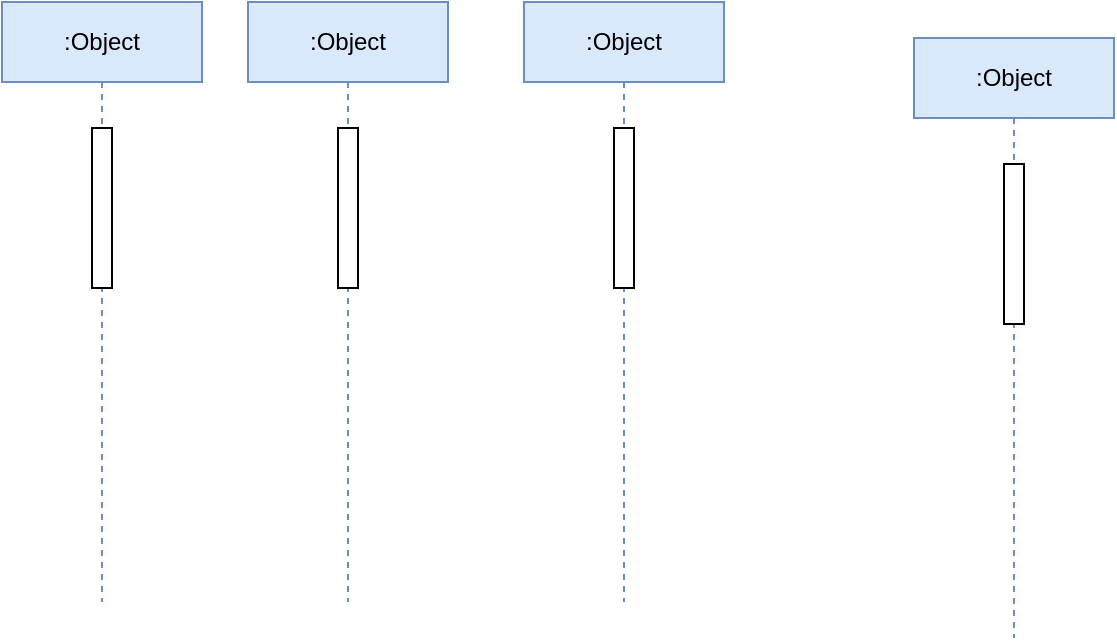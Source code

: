 <mxfile version="14.8.2" type="github">
  <diagram id="flgI388KRnLEFQyKKhvF" name="Page-1">
    <mxGraphModel dx="1422" dy="752" grid="1" gridSize="3" guides="1" tooltips="1" connect="1" arrows="1" fold="1" page="1" pageScale="1" pageWidth="2339" pageHeight="3300" math="0" shadow="0">
      <root>
        <mxCell id="0" />
        <mxCell id="1" parent="0" />
        <mxCell id="YpRczoWFLhLvGYCxu6Dq-4" value=":Object" style="shape=umlLifeline;perimeter=lifelinePerimeter;whiteSpace=wrap;html=1;container=1;collapsible=0;recursiveResize=0;outlineConnect=0;fillColor=#dae8fc;strokeColor=#6c8ebf;" parent="1" vertex="1">
          <mxGeometry x="66" y="30" width="100" height="300" as="geometry" />
        </mxCell>
        <mxCell id="YpRczoWFLhLvGYCxu6Dq-5" value="" style="html=1;points=[];perimeter=orthogonalPerimeter;gradientColor=none;" parent="YpRczoWFLhLvGYCxu6Dq-4" vertex="1">
          <mxGeometry x="45" y="63" width="10" height="80" as="geometry" />
        </mxCell>
        <mxCell id="YpRczoWFLhLvGYCxu6Dq-6" value=":Object" style="shape=umlLifeline;perimeter=lifelinePerimeter;whiteSpace=wrap;html=1;container=1;collapsible=0;recursiveResize=0;outlineConnect=0;fillColor=#dae8fc;strokeColor=#6c8ebf;" parent="1" vertex="1">
          <mxGeometry x="189" y="30" width="100" height="300" as="geometry" />
        </mxCell>
        <mxCell id="YpRczoWFLhLvGYCxu6Dq-7" value="" style="html=1;points=[];perimeter=orthogonalPerimeter;gradientColor=none;" parent="YpRczoWFLhLvGYCxu6Dq-6" vertex="1">
          <mxGeometry x="45" y="63" width="10" height="80" as="geometry" />
        </mxCell>
        <mxCell id="YpRczoWFLhLvGYCxu6Dq-8" value=":Object" style="shape=umlLifeline;perimeter=lifelinePerimeter;whiteSpace=wrap;html=1;container=1;collapsible=0;recursiveResize=0;outlineConnect=0;fillColor=#dae8fc;strokeColor=#6c8ebf;" parent="1" vertex="1">
          <mxGeometry x="327" y="30" width="100" height="300" as="geometry" />
        </mxCell>
        <mxCell id="YpRczoWFLhLvGYCxu6Dq-9" value="" style="html=1;points=[];perimeter=orthogonalPerimeter;gradientColor=none;" parent="YpRczoWFLhLvGYCxu6Dq-8" vertex="1">
          <mxGeometry x="45" y="63" width="10" height="80" as="geometry" />
        </mxCell>
        <mxCell id="QwN1EIhMnK7KAcdYqA1l-1" value=":Object" style="shape=umlLifeline;perimeter=lifelinePerimeter;whiteSpace=wrap;html=1;container=1;collapsible=0;recursiveResize=0;outlineConnect=0;fillColor=#dae8fc;strokeColor=#6c8ebf;" vertex="1" parent="1">
          <mxGeometry x="522" y="48" width="100" height="300" as="geometry" />
        </mxCell>
        <mxCell id="QwN1EIhMnK7KAcdYqA1l-2" value="" style="html=1;points=[];perimeter=orthogonalPerimeter;gradientColor=none;" vertex="1" parent="QwN1EIhMnK7KAcdYqA1l-1">
          <mxGeometry x="45" y="63" width="10" height="80" as="geometry" />
        </mxCell>
      </root>
    </mxGraphModel>
  </diagram>
</mxfile>

